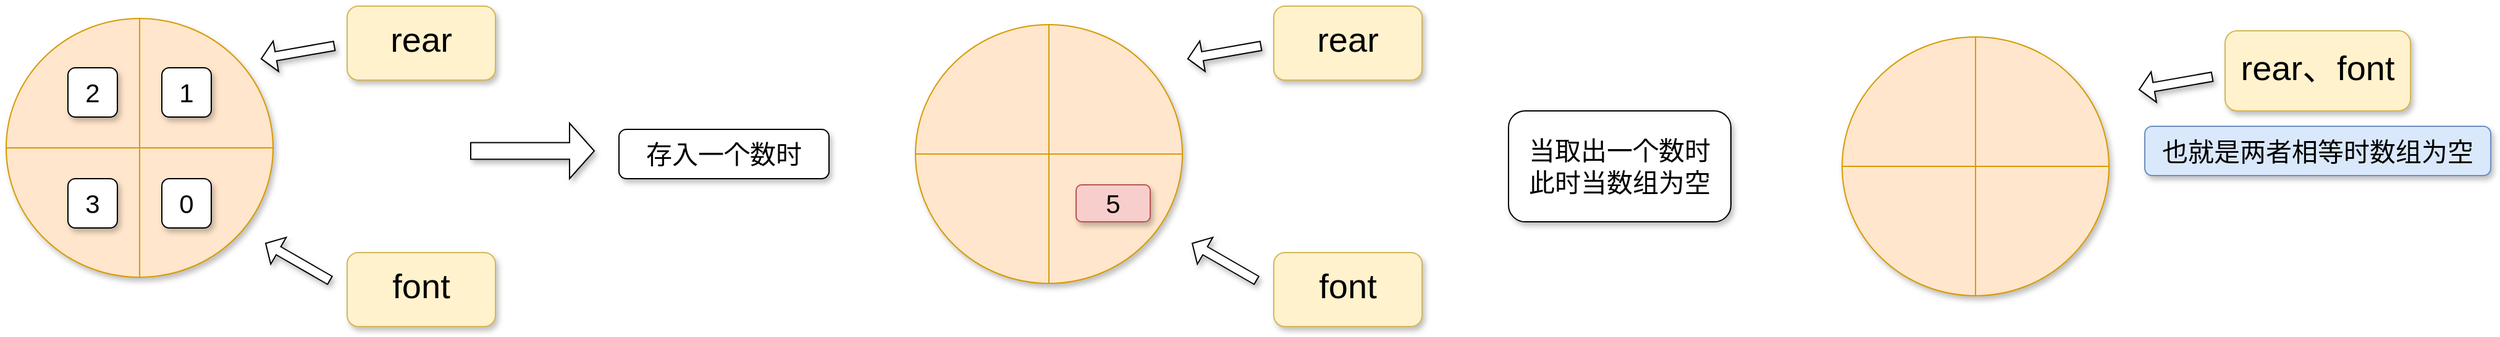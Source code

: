 <mxfile version="13.6.2" type="github">
  <diagram id="xu6ZPtf49BYFuctMmxxb" name="第 1 页">
    <mxGraphModel dx="898" dy="482" grid="1" gridSize="10" guides="1" tooltips="1" connect="1" arrows="1" fold="1" page="1" pageScale="1" pageWidth="1654" pageHeight="2336" math="0" shadow="0">
      <root>
        <mxCell id="0" />
        <mxCell id="1" parent="0" />
        <mxCell id="a3hWxj5Mun3ZJ8yXzgUf-2" value="" style="shape=orEllipse;perimeter=ellipsePerimeter;whiteSpace=wrap;html=1;backgroundOutline=1;strokeWidth=1;shadow=1;fillColor=#ffe6cc;strokeColor=#d79b00;" vertex="1" parent="1">
          <mxGeometry x="344" y="70" width="216" height="210" as="geometry" />
        </mxCell>
        <mxCell id="a3hWxj5Mun3ZJ8yXzgUf-5" value="&lt;p style=&quot;line-height: 90%&quot;&gt;&lt;font style=&quot;font-size: 28px&quot;&gt;font&lt;/font&gt;&lt;/p&gt;" style="rounded=1;whiteSpace=wrap;html=1;shadow=1;strokeWidth=1;fillColor=#fff2cc;strokeColor=#d6b656;" vertex="1" parent="1">
          <mxGeometry x="620" y="260" width="120" height="60" as="geometry" />
        </mxCell>
        <mxCell id="a3hWxj5Mun3ZJ8yXzgUf-10" value="0" style="rounded=1;whiteSpace=wrap;html=1;shadow=1;strokeColor=#000000;strokeWidth=1;fillColor=#FFFFFF;gradientColor=none;fontSize=21;" vertex="1" parent="1">
          <mxGeometry x="470" y="200" width="40" height="40" as="geometry" />
        </mxCell>
        <mxCell id="a3hWxj5Mun3ZJ8yXzgUf-11" value="1" style="rounded=1;whiteSpace=wrap;html=1;shadow=1;strokeColor=#000000;strokeWidth=1;fillColor=#FFFFFF;gradientColor=none;fontSize=21;" vertex="1" parent="1">
          <mxGeometry x="470" y="110" width="40" height="40" as="geometry" />
        </mxCell>
        <mxCell id="a3hWxj5Mun3ZJ8yXzgUf-12" value="2" style="rounded=1;whiteSpace=wrap;html=1;shadow=1;strokeColor=#000000;strokeWidth=1;fillColor=#FFFFFF;gradientColor=none;fontSize=21;" vertex="1" parent="1">
          <mxGeometry x="394" y="110" width="40" height="40" as="geometry" />
        </mxCell>
        <mxCell id="a3hWxj5Mun3ZJ8yXzgUf-13" value="3" style="rounded=1;whiteSpace=wrap;html=1;shadow=1;strokeColor=#000000;strokeWidth=1;fillColor=#FFFFFF;gradientColor=none;fontSize=21;" vertex="1" parent="1">
          <mxGeometry x="394" y="200" width="40" height="40" as="geometry" />
        </mxCell>
        <mxCell id="a3hWxj5Mun3ZJ8yXzgUf-15" value="存入一个数时" style="rounded=1;whiteSpace=wrap;html=1;shadow=1;strokeColor=#000000;strokeWidth=1;fillColor=#FFFFFF;gradientColor=none;fontSize=21;" vertex="1" parent="1">
          <mxGeometry x="840" y="160" width="170" height="40" as="geometry" />
        </mxCell>
        <mxCell id="a3hWxj5Mun3ZJ8yXzgUf-17" value="" style="shape=singleArrow;whiteSpace=wrap;html=1;shadow=1;strokeColor=#000000;strokeWidth=1;fillColor=#FFFFFF;gradientColor=none;fontSize=21;" vertex="1" parent="1">
          <mxGeometry x="720" y="155" width="100" height="45" as="geometry" />
        </mxCell>
        <mxCell id="a3hWxj5Mun3ZJ8yXzgUf-21" value="" style="shape=singleArrow;whiteSpace=wrap;html=1;shadow=1;strokeColor=#000000;strokeWidth=1;fillColor=#FFFFFF;gradientColor=none;fontSize=21;rotation=-190;" vertex="1" parent="1">
          <mxGeometry x="1300" y="85" width="60" height="25" as="geometry" />
        </mxCell>
        <mxCell id="a3hWxj5Mun3ZJ8yXzgUf-22" value="" style="shape=singleArrow;whiteSpace=wrap;html=1;shadow=1;strokeColor=#000000;strokeWidth=1;fillColor=#FFFFFF;gradientColor=none;fontSize=21;rotation=-150;" vertex="1" parent="1">
          <mxGeometry x="550" y="255" width="60" height="25" as="geometry" />
        </mxCell>
        <mxCell id="a3hWxj5Mun3ZJ8yXzgUf-23" value="&lt;p style=&quot;line-height: 90%&quot;&gt;&lt;font style=&quot;font-size: 28px&quot;&gt;rear&lt;/font&gt;&lt;/p&gt;" style="rounded=1;whiteSpace=wrap;html=1;shadow=1;strokeWidth=1;fillColor=#fff2cc;strokeColor=#d6b656;" vertex="1" parent="1">
          <mxGeometry x="1370" y="60" width="120" height="60" as="geometry" />
        </mxCell>
        <mxCell id="a3hWxj5Mun3ZJ8yXzgUf-24" value="" style="shape=orEllipse;perimeter=ellipsePerimeter;whiteSpace=wrap;html=1;backgroundOutline=1;strokeWidth=1;shadow=1;fillColor=#ffe6cc;strokeColor=#d79b00;" vertex="1" parent="1">
          <mxGeometry x="1080" y="75" width="216" height="210" as="geometry" />
        </mxCell>
        <mxCell id="a3hWxj5Mun3ZJ8yXzgUf-25" value="5" style="rounded=1;whiteSpace=wrap;html=1;shadow=1;strokeColor=#b85450;strokeWidth=1;fillColor=#f8cecc;fontSize=21;" vertex="1" parent="1">
          <mxGeometry x="1210" y="205" width="60" height="30" as="geometry" />
        </mxCell>
        <mxCell id="a3hWxj5Mun3ZJ8yXzgUf-26" value="&lt;p style=&quot;line-height: 90%&quot;&gt;&lt;font style=&quot;font-size: 28px&quot;&gt;font&lt;/font&gt;&lt;/p&gt;" style="rounded=1;whiteSpace=wrap;html=1;shadow=1;strokeWidth=1;fillColor=#fff2cc;strokeColor=#d6b656;" vertex="1" parent="1">
          <mxGeometry x="1370" y="260" width="120" height="60" as="geometry" />
        </mxCell>
        <mxCell id="a3hWxj5Mun3ZJ8yXzgUf-27" value="" style="shape=singleArrow;whiteSpace=wrap;html=1;shadow=1;strokeColor=#000000;strokeWidth=1;fillColor=#FFFFFF;gradientColor=none;fontSize=21;rotation=-150;" vertex="1" parent="1">
          <mxGeometry x="1300" y="255" width="60" height="25" as="geometry" />
        </mxCell>
        <mxCell id="a3hWxj5Mun3ZJ8yXzgUf-28" value="当取出一个数时&lt;br&gt;此时当数组为空" style="rounded=1;whiteSpace=wrap;html=1;shadow=1;strokeColor=#000000;strokeWidth=1;fillColor=#FFFFFF;gradientColor=none;fontSize=21;" vertex="1" parent="1">
          <mxGeometry x="1560" y="145" width="180" height="90" as="geometry" />
        </mxCell>
        <mxCell id="a3hWxj5Mun3ZJ8yXzgUf-29" value="" style="shape=singleArrow;whiteSpace=wrap;html=1;shadow=1;strokeColor=#000000;strokeWidth=1;fillColor=#FFFFFF;gradientColor=none;fontSize=21;rotation=-190;" vertex="1" parent="1">
          <mxGeometry x="550" y="85" width="60" height="25" as="geometry" />
        </mxCell>
        <mxCell id="a3hWxj5Mun3ZJ8yXzgUf-30" value="&lt;p style=&quot;line-height: 90%&quot;&gt;&lt;font style=&quot;font-size: 28px&quot;&gt;rear&lt;/font&gt;&lt;/p&gt;" style="rounded=1;whiteSpace=wrap;html=1;shadow=1;strokeWidth=1;fillColor=#fff2cc;strokeColor=#d6b656;" vertex="1" parent="1">
          <mxGeometry x="620" y="60" width="120" height="60" as="geometry" />
        </mxCell>
        <mxCell id="a3hWxj5Mun3ZJ8yXzgUf-31" value="" style="shape=orEllipse;perimeter=ellipsePerimeter;whiteSpace=wrap;html=1;backgroundOutline=1;strokeWidth=1;shadow=1;fillColor=#ffe6cc;strokeColor=#d79b00;" vertex="1" parent="1">
          <mxGeometry x="1830" y="85" width="216" height="210" as="geometry" />
        </mxCell>
        <mxCell id="a3hWxj5Mun3ZJ8yXzgUf-32" value="" style="shape=singleArrow;whiteSpace=wrap;html=1;shadow=1;strokeColor=#000000;strokeWidth=1;fillColor=#FFFFFF;gradientColor=none;fontSize=21;rotation=-190;" vertex="1" parent="1">
          <mxGeometry x="2070" y="110" width="60" height="25" as="geometry" />
        </mxCell>
        <mxCell id="a3hWxj5Mun3ZJ8yXzgUf-33" value="&lt;p style=&quot;line-height: 90%&quot;&gt;&lt;font style=&quot;font-size: 28px&quot;&gt;rear、font&lt;/font&gt;&lt;/p&gt;" style="rounded=1;whiteSpace=wrap;html=1;shadow=1;strokeWidth=1;fillColor=#fff2cc;strokeColor=#d6b656;" vertex="1" parent="1">
          <mxGeometry x="2140" y="80" width="150" height="65" as="geometry" />
        </mxCell>
        <mxCell id="a3hWxj5Mun3ZJ8yXzgUf-34" value="也就是两者相等时数组为空" style="rounded=1;whiteSpace=wrap;html=1;shadow=1;strokeColor=#6c8ebf;strokeWidth=1;fillColor=#dae8fc;fontSize=21;" vertex="1" parent="1">
          <mxGeometry x="2075" y="157.5" width="280" height="40" as="geometry" />
        </mxCell>
      </root>
    </mxGraphModel>
  </diagram>
</mxfile>
